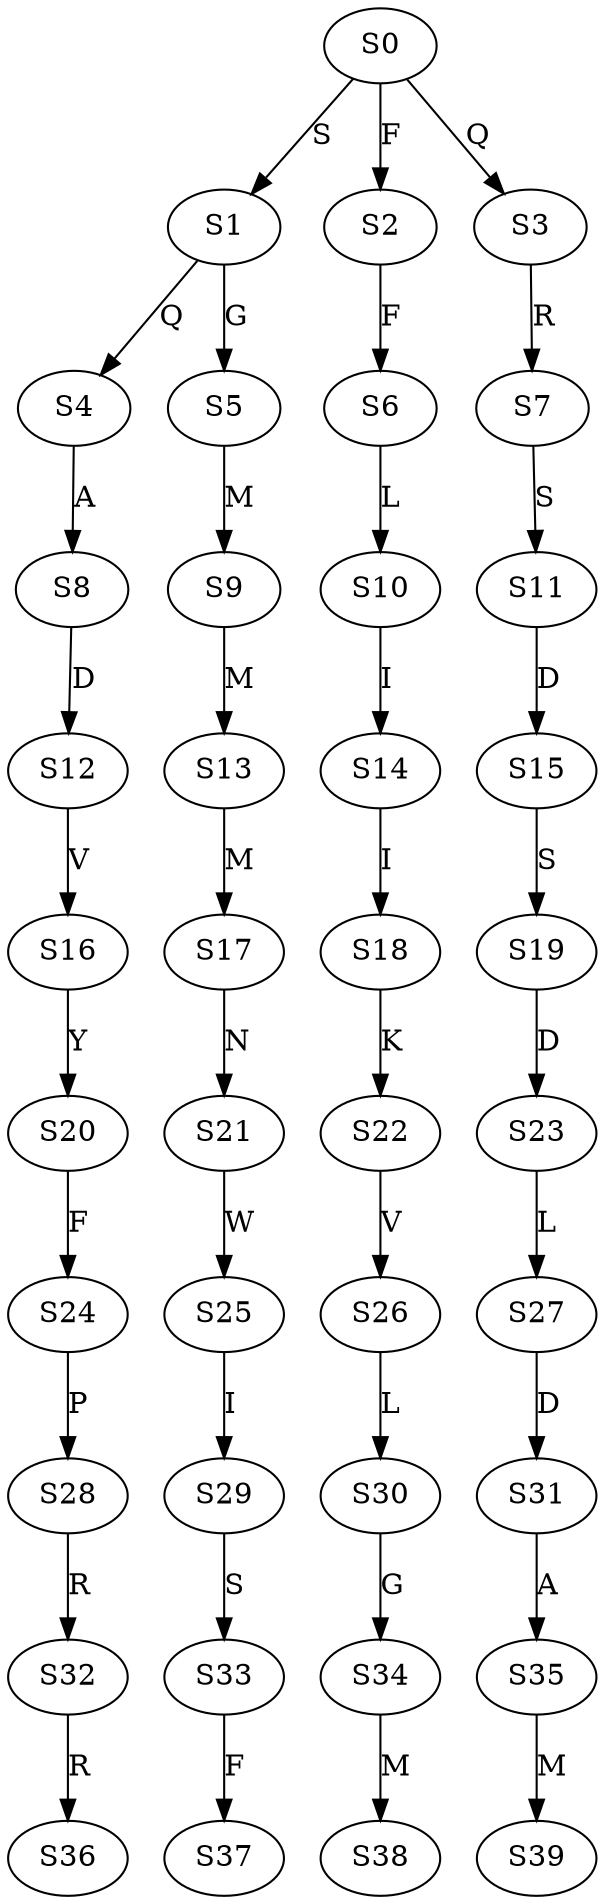 strict digraph  {
	S0 -> S1 [ label = S ];
	S0 -> S2 [ label = F ];
	S0 -> S3 [ label = Q ];
	S1 -> S4 [ label = Q ];
	S1 -> S5 [ label = G ];
	S2 -> S6 [ label = F ];
	S3 -> S7 [ label = R ];
	S4 -> S8 [ label = A ];
	S5 -> S9 [ label = M ];
	S6 -> S10 [ label = L ];
	S7 -> S11 [ label = S ];
	S8 -> S12 [ label = D ];
	S9 -> S13 [ label = M ];
	S10 -> S14 [ label = I ];
	S11 -> S15 [ label = D ];
	S12 -> S16 [ label = V ];
	S13 -> S17 [ label = M ];
	S14 -> S18 [ label = I ];
	S15 -> S19 [ label = S ];
	S16 -> S20 [ label = Y ];
	S17 -> S21 [ label = N ];
	S18 -> S22 [ label = K ];
	S19 -> S23 [ label = D ];
	S20 -> S24 [ label = F ];
	S21 -> S25 [ label = W ];
	S22 -> S26 [ label = V ];
	S23 -> S27 [ label = L ];
	S24 -> S28 [ label = P ];
	S25 -> S29 [ label = I ];
	S26 -> S30 [ label = L ];
	S27 -> S31 [ label = D ];
	S28 -> S32 [ label = R ];
	S29 -> S33 [ label = S ];
	S30 -> S34 [ label = G ];
	S31 -> S35 [ label = A ];
	S32 -> S36 [ label = R ];
	S33 -> S37 [ label = F ];
	S34 -> S38 [ label = M ];
	S35 -> S39 [ label = M ];
}

